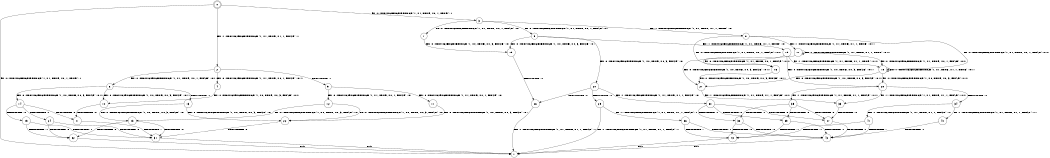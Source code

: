 digraph BCG {
size = "7, 10.5";
center = TRUE;
node [shape = circle];
0 [peripheries = 2];
0 -> 1 [label = "EX !0 !ATOMIC_EXCH_BRANCH (1, +1, TRUE, +0, 1, TRUE) !::"];
0 -> 2 [label = "EX !1 !ATOMIC_EXCH_BRANCH (1, +1, TRUE, +1, 1, FALSE) !::"];
0 -> 3 [label = "EX !0 !ATOMIC_EXCH_BRANCH (1, +1, TRUE, +0, 1, TRUE) !::"];
2 -> 4 [label = "EX !0 !ATOMIC_EXCH_BRANCH (1, +1, TRUE, +0, 1, FALSE) !:0:1:"];
2 -> 5 [label = "TERMINATE !1"];
2 -> 6 [label = "EX !0 !ATOMIC_EXCH_BRANCH (1, +1, TRUE, +0, 1, FALSE) !:0:1:"];
3 -> 7 [label = "EX !0 !ATOMIC_EXCH_BRANCH (1, +1, TRUE, +0, 1, FALSE) !:0:"];
3 -> 8 [label = "EX !1 !ATOMIC_EXCH_BRANCH (1, +1, TRUE, +1, 1, TRUE) !:0:"];
3 -> 9 [label = "EX !0 !ATOMIC_EXCH_BRANCH (1, +1, TRUE, +0, 1, FALSE) !:0:"];
4 -> 10 [label = "EX !0 !ATOMIC_EXCH_BRANCH (1, +0, TRUE, +0, 3, FALSE) !:0:1:"];
5 -> 11 [label = "EX !0 !ATOMIC_EXCH_BRANCH (1, +1, TRUE, +0, 1, FALSE) !:0:"];
5 -> 12 [label = "EX !0 !ATOMIC_EXCH_BRANCH (1, +1, TRUE, +0, 1, FALSE) !:0:"];
6 -> 10 [label = "EX !0 !ATOMIC_EXCH_BRANCH (1, +0, TRUE, +0, 3, FALSE) !:0:1:"];
6 -> 13 [label = "TERMINATE !1"];
6 -> 14 [label = "EX !0 !ATOMIC_EXCH_BRANCH (1, +0, TRUE, +0, 3, FALSE) !:0:1:"];
7 -> 15 [label = "EX !0 !ATOMIC_EXCH_BRANCH (1, +0, TRUE, +0, 3, FALSE) !:0:"];
8 -> 16 [label = "EX !0 !ATOMIC_EXCH_BRANCH (1, +1, TRUE, +0, 1, FALSE) !:0:1:"];
8 -> 17 [label = "EX !1 !ATOMIC_EXCH_BRANCH (1, +1, TRUE, +1, 1, TRUE) !:0:1:"];
8 -> 18 [label = "EX !0 !ATOMIC_EXCH_BRANCH (1, +1, TRUE, +0, 1, FALSE) !:0:1:"];
9 -> 15 [label = "EX !0 !ATOMIC_EXCH_BRANCH (1, +0, TRUE, +0, 3, FALSE) !:0:"];
9 -> 19 [label = "EX !1 !ATOMIC_EXCH_BRANCH (1, +1, TRUE, +1, 1, TRUE) !:0:"];
9 -> 20 [label = "EX !0 !ATOMIC_EXCH_BRANCH (1, +0, TRUE, +0, 3, FALSE) !:0:"];
10 -> 21 [label = "TERMINATE !0"];
11 -> 22 [label = "EX !0 !ATOMIC_EXCH_BRANCH (1, +0, TRUE, +0, 3, FALSE) !:0:"];
12 -> 22 [label = "EX !0 !ATOMIC_EXCH_BRANCH (1, +0, TRUE, +0, 3, FALSE) !:0:"];
12 -> 23 [label = "EX !0 !ATOMIC_EXCH_BRANCH (1, +0, TRUE, +0, 3, FALSE) !:0:"];
13 -> 22 [label = "EX !0 !ATOMIC_EXCH_BRANCH (1, +0, TRUE, +0, 3, FALSE) !:0:"];
13 -> 23 [label = "EX !0 !ATOMIC_EXCH_BRANCH (1, +0, TRUE, +0, 3, FALSE) !:0:"];
14 -> 21 [label = "TERMINATE !0"];
14 -> 24 [label = "TERMINATE !1"];
14 -> 25 [label = "TERMINATE !0"];
15 -> 26 [label = "TERMINATE !0"];
16 -> 27 [label = "EX !0 !ATOMIC_EXCH_BRANCH (1, +0, TRUE, +0, 3, FALSE) !:0:1:"];
17 -> 16 [label = "EX !0 !ATOMIC_EXCH_BRANCH (1, +1, TRUE, +0, 1, FALSE) !:0:1:"];
17 -> 17 [label = "EX !1 !ATOMIC_EXCH_BRANCH (1, +1, TRUE, +1, 1, TRUE) !:0:1:"];
17 -> 18 [label = "EX !0 !ATOMIC_EXCH_BRANCH (1, +1, TRUE, +0, 1, FALSE) !:0:1:"];
18 -> 27 [label = "EX !0 !ATOMIC_EXCH_BRANCH (1, +0, TRUE, +0, 3, FALSE) !:0:1:"];
18 -> 18 [label = "EX !1 !ATOMIC_EXCH_BRANCH (1, +1, TRUE, +1, 1, TRUE) !:0:1:"];
18 -> 28 [label = "EX !0 !ATOMIC_EXCH_BRANCH (1, +0, TRUE, +0, 3, FALSE) !:0:1:"];
19 -> 27 [label = "EX !0 !ATOMIC_EXCH_BRANCH (1, +0, TRUE, +0, 3, FALSE) !:0:1:"];
19 -> 18 [label = "EX !1 !ATOMIC_EXCH_BRANCH (1, +1, TRUE, +1, 1, TRUE) !:0:1:"];
19 -> 28 [label = "EX !0 !ATOMIC_EXCH_BRANCH (1, +0, TRUE, +0, 3, FALSE) !:0:1:"];
20 -> 26 [label = "TERMINATE !0"];
20 -> 29 [label = "TERMINATE !0"];
20 -> 30 [label = "EX !1 !ATOMIC_EXCH_BRANCH (1, +1, TRUE, +1, 1, FALSE) !:0:"];
21 -> 31 [label = "TERMINATE !1"];
22 -> 31 [label = "TERMINATE !0"];
23 -> 31 [label = "TERMINATE !0"];
23 -> 32 [label = "TERMINATE !0"];
24 -> 31 [label = "TERMINATE !0"];
24 -> 32 [label = "TERMINATE !0"];
25 -> 31 [label = "TERMINATE !1"];
25 -> 32 [label = "TERMINATE !1"];
26 -> 1 [label = "EX !1 !ATOMIC_EXCH_BRANCH (1, +1, TRUE, +1, 1, FALSE) !::"];
27 -> 33 [label = "EX !1 !ATOMIC_EXCH_BRANCH (1, +1, TRUE, +1, 1, FALSE) !:0:1:"];
28 -> 33 [label = "EX !1 !ATOMIC_EXCH_BRANCH (1, +1, TRUE, +1, 1, FALSE) !:0:1:"];
28 -> 34 [label = "TERMINATE !0"];
28 -> 35 [label = "EX !1 !ATOMIC_EXCH_BRANCH (1, +1, TRUE, +1, 1, FALSE) !:0:1:"];
29 -> 1 [label = "EX !1 !ATOMIC_EXCH_BRANCH (1, +1, TRUE, +1, 1, FALSE) !::"];
29 -> 36 [label = "EX !1 !ATOMIC_EXCH_BRANCH (1, +1, TRUE, +1, 1, FALSE) !::"];
30 -> 37 [label = "TERMINATE !0"];
30 -> 38 [label = "TERMINATE !1"];
30 -> 39 [label = "TERMINATE !0"];
31 -> 1 [label = "exit"];
32 -> 1 [label = "exit"];
33 -> 37 [label = "TERMINATE !0"];
34 -> 40 [label = "EX !1 !ATOMIC_EXCH_BRANCH (1, +1, TRUE, +1, 1, FALSE) !:1:"];
34 -> 41 [label = "EX !1 !ATOMIC_EXCH_BRANCH (1, +1, TRUE, +1, 1, FALSE) !:1:"];
35 -> 37 [label = "TERMINATE !0"];
35 -> 38 [label = "TERMINATE !1"];
35 -> 39 [label = "TERMINATE !0"];
36 -> 42 [label = "TERMINATE !1"];
36 -> 43 [label = "TERMINATE !1"];
37 -> 42 [label = "TERMINATE !1"];
38 -> 42 [label = "TERMINATE !0"];
38 -> 43 [label = "TERMINATE !0"];
39 -> 42 [label = "TERMINATE !1"];
39 -> 43 [label = "TERMINATE !1"];
40 -> 42 [label = "TERMINATE !1"];
41 -> 42 [label = "TERMINATE !1"];
41 -> 43 [label = "TERMINATE !1"];
42 -> 1 [label = "exit"];
43 -> 1 [label = "exit"];
}
